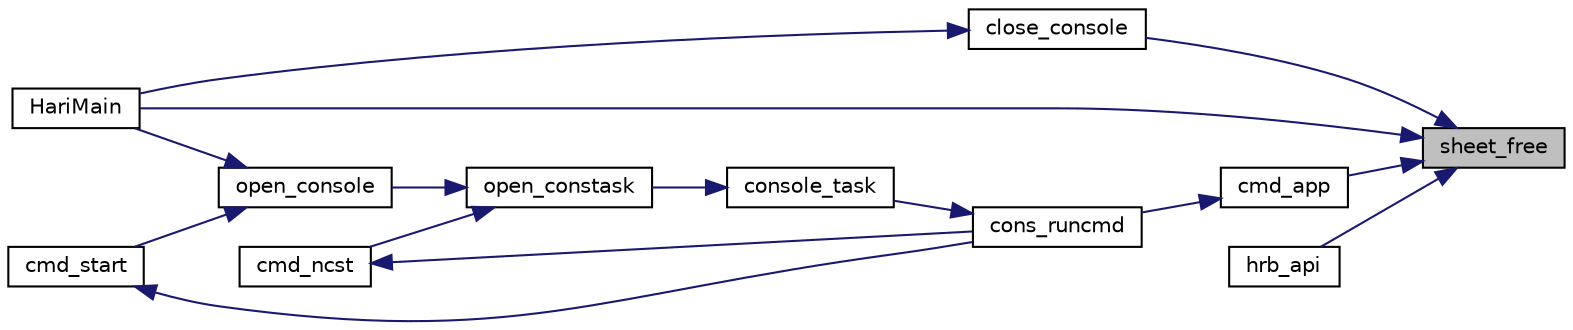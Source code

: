 digraph "sheet_free"
{
 // LATEX_PDF_SIZE
  edge [fontname="Helvetica",fontsize="10",labelfontname="Helvetica",labelfontsize="10"];
  node [fontname="Helvetica",fontsize="10",shape=record];
  rankdir="RL";
  Node1 [label="sheet_free",height=0.2,width=0.4,color="black", fillcolor="grey75", style="filled", fontcolor="black",tooltip=" "];
  Node1 -> Node2 [dir="back",color="midnightblue",fontsize="10",style="solid"];
  Node2 [label="close_console",height=0.2,width=0.4,color="black", fillcolor="white", style="filled",URL="$bootpack_8c.html#ad95faecce92c7b2cb5919ddf459beb63",tooltip=" "];
  Node2 -> Node3 [dir="back",color="midnightblue",fontsize="10",style="solid"];
  Node3 [label="HariMain",height=0.2,width=0.4,color="black", fillcolor="white", style="filled",URL="$bootpack_8c.html#a3bfd04b86eb41bd7301c75a3df6a89e0",tooltip=" "];
  Node1 -> Node4 [dir="back",color="midnightblue",fontsize="10",style="solid"];
  Node4 [label="cmd_app",height=0.2,width=0.4,color="black", fillcolor="white", style="filled",URL="$console_8c.html#ac543899ee5ce9621fa024d0ee3098f3d",tooltip=" "];
  Node4 -> Node5 [dir="back",color="midnightblue",fontsize="10",style="solid"];
  Node5 [label="cons_runcmd",height=0.2,width=0.4,color="black", fillcolor="white", style="filled",URL="$console_8c.html#a7be2f98778674111de60be8c7f0a3e62",tooltip=" "];
  Node5 -> Node6 [dir="back",color="midnightblue",fontsize="10",style="solid"];
  Node6 [label="console_task",height=0.2,width=0.4,color="black", fillcolor="white", style="filled",URL="$console_8c.html#acf7b570f866fb6b0880a9fb988393e69",tooltip=" "];
  Node6 -> Node7 [dir="back",color="midnightblue",fontsize="10",style="solid"];
  Node7 [label="open_constask",height=0.2,width=0.4,color="black", fillcolor="white", style="filled",URL="$bootpack_8h.html#a79280c7e465953eeaa972574fce486ed",tooltip=" "];
  Node7 -> Node8 [dir="back",color="midnightblue",fontsize="10",style="solid"];
  Node8 [label="cmd_ncst",height=0.2,width=0.4,color="black", fillcolor="white", style="filled",URL="$console_8c.html#a3f08f092f66404d51c2af42f76237980",tooltip=" "];
  Node8 -> Node5 [dir="back",color="midnightblue",fontsize="10",style="solid"];
  Node7 -> Node9 [dir="back",color="midnightblue",fontsize="10",style="solid"];
  Node9 [label="open_console",height=0.2,width=0.4,color="black", fillcolor="white", style="filled",URL="$bootpack_8h.html#a6a7720c122ae0f96494e98c38c6e365e",tooltip=" "];
  Node9 -> Node10 [dir="back",color="midnightblue",fontsize="10",style="solid"];
  Node10 [label="cmd_start",height=0.2,width=0.4,color="black", fillcolor="white", style="filled",URL="$console_8c.html#af8d7dae21f111aecc555ba5e14df4265",tooltip=" "];
  Node10 -> Node5 [dir="back",color="midnightblue",fontsize="10",style="solid"];
  Node9 -> Node3 [dir="back",color="midnightblue",fontsize="10",style="solid"];
  Node1 -> Node3 [dir="back",color="midnightblue",fontsize="10",style="solid"];
  Node1 -> Node11 [dir="back",color="midnightblue",fontsize="10",style="solid"];
  Node11 [label="hrb_api",height=0.2,width=0.4,color="black", fillcolor="white", style="filled",URL="$console_8c.html#ae3a2b95ac62166efc071caeb9e7b0db1",tooltip=" "];
}
